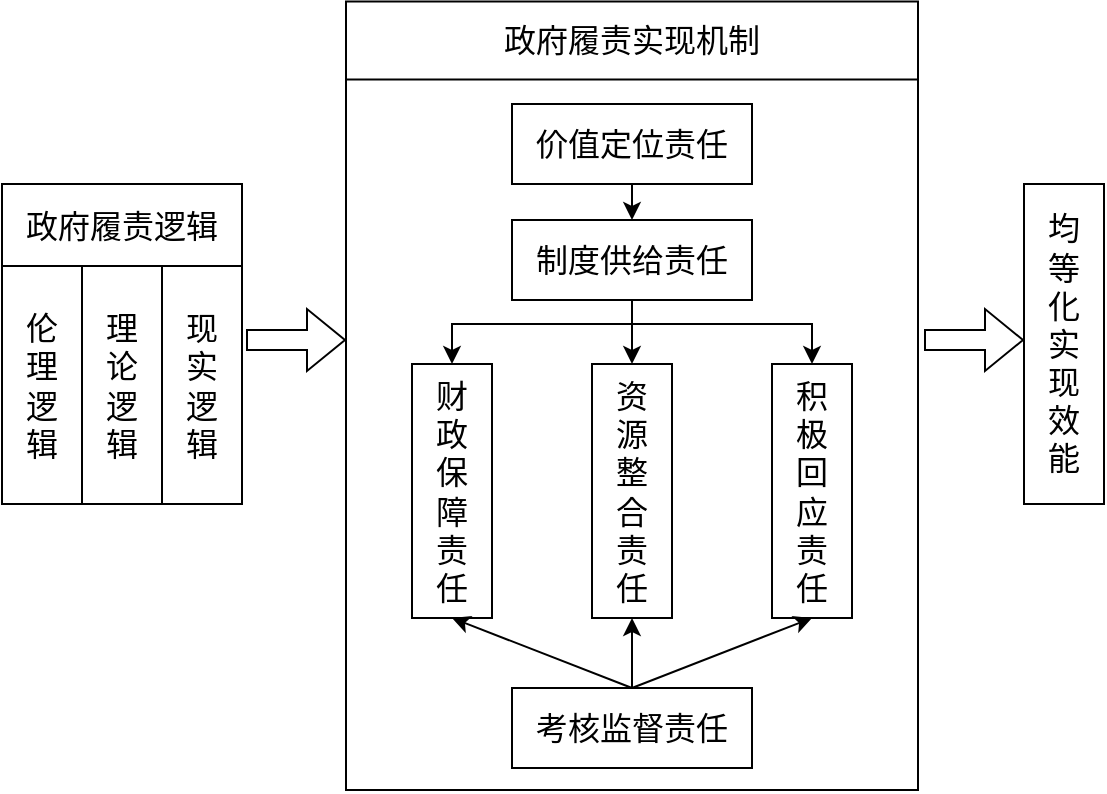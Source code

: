 <mxfile version="20.5.3" type="device"><diagram id="C5RBs43oDa-KdzZeNtuy" name="Page-1"><mxGraphModel dx="638" dy="579" grid="0" gridSize="10" guides="1" tooltips="1" connect="1" arrows="1" fold="1" page="0" pageScale="1" pageWidth="827" pageHeight="1169" math="0" shadow="0"><root><mxCell id="WIyWlLk6GJQsqaUBKTNV-0"/><mxCell id="WIyWlLk6GJQsqaUBKTNV-1" parent="WIyWlLk6GJQsqaUBKTNV-0"/><mxCell id="1xl480Pv8_V2_uWedp__-22" value="" style="shape=table;html=1;whiteSpace=wrap;startSize=0;container=1;collapsible=0;childLayout=tableLayout;flipV=1;rounded=1;arcSize=50;" parent="WIyWlLk6GJQsqaUBKTNV-1" vertex="1"><mxGeometry x="485" y="140" width="120" height="160" as="geometry"/></mxCell><mxCell id="1xl480Pv8_V2_uWedp__-23" value="" style="shape=tableRow;horizontal=0;startSize=0;swimlaneHead=0;swimlaneBody=0;top=0;left=0;bottom=0;right=0;collapsible=0;dropTarget=0;fillColor=none;points=[[0,0.5],[1,0.5]];portConstraint=eastwest;" parent="1xl480Pv8_V2_uWedp__-22" vertex="1"><mxGeometry width="120" height="41" as="geometry"/></mxCell><mxCell id="1xl480Pv8_V2_uWedp__-24" value="&lt;font face=&quot;Helvetica&quot; style=&quot;&quot;&gt;&lt;span style=&quot;font-size: 16px;&quot;&gt;政府履&lt;/span&gt;&lt;span style=&quot;font-size: 16px;&quot;&gt;责逻辑&lt;/span&gt;&lt;/font&gt;" style="shape=partialRectangle;html=1;whiteSpace=wrap;connectable=0;fillColor=none;top=0;left=0;bottom=0;right=0;overflow=hidden;rowspan=1;colspan=3;" parent="1xl480Pv8_V2_uWedp__-23" vertex="1"><mxGeometry width="120" height="41" as="geometry"><mxRectangle width="40" height="41" as="alternateBounds"/></mxGeometry></mxCell><mxCell id="1xl480Pv8_V2_uWedp__-25" value="" style="shape=partialRectangle;html=1;whiteSpace=wrap;connectable=0;fillColor=none;top=0;left=0;bottom=0;right=0;overflow=hidden;" parent="1xl480Pv8_V2_uWedp__-23" vertex="1" visible="0"><mxGeometry x="40" width="40" height="41" as="geometry"><mxRectangle width="40" height="41" as="alternateBounds"/></mxGeometry></mxCell><mxCell id="1xl480Pv8_V2_uWedp__-26" value="" style="shape=partialRectangle;html=1;whiteSpace=wrap;connectable=0;fillColor=none;top=0;left=0;bottom=0;right=0;overflow=hidden;" parent="1xl480Pv8_V2_uWedp__-23" vertex="1" visible="0"><mxGeometry x="80" width="40" height="41" as="geometry"><mxRectangle width="40" height="41" as="alternateBounds"/></mxGeometry></mxCell><mxCell id="1xl480Pv8_V2_uWedp__-27" value="" style="shape=tableRow;horizontal=0;startSize=0;swimlaneHead=0;swimlaneBody=0;top=0;left=0;bottom=0;right=0;collapsible=0;dropTarget=0;fillColor=none;points=[[0,0.5],[1,0.5]];portConstraint=eastwest;" parent="1xl480Pv8_V2_uWedp__-22" vertex="1"><mxGeometry y="41" width="120" height="50" as="geometry"/></mxCell><mxCell id="1xl480Pv8_V2_uWedp__-28" value="&lt;font face=&quot;Helvetica&quot; style=&quot;font-size: 16px;&quot;&gt;伦&lt;br&gt;理&lt;br&gt;逻&lt;br&gt;辑&lt;/font&gt;" style="shape=partialRectangle;html=1;whiteSpace=wrap;connectable=0;fillColor=none;top=0;left=0;bottom=0;right=0;overflow=hidden;rowspan=2;colspan=1;" parent="1xl480Pv8_V2_uWedp__-27" vertex="1"><mxGeometry width="40" height="119" as="geometry"><mxRectangle width="40" height="50" as="alternateBounds"/></mxGeometry></mxCell><mxCell id="1xl480Pv8_V2_uWedp__-29" value="&lt;font face=&quot;Helvetica&quot; style=&quot;font-size: 16px;&quot;&gt;理&lt;br&gt;论&lt;br&gt;逻&lt;br&gt;辑&lt;/font&gt;" style="shape=partialRectangle;html=1;whiteSpace=wrap;connectable=0;fillColor=none;top=0;left=0;bottom=0;right=0;overflow=hidden;rowspan=2;colspan=1;" parent="1xl480Pv8_V2_uWedp__-27" vertex="1"><mxGeometry x="40" width="40" height="119" as="geometry"><mxRectangle width="40" height="50" as="alternateBounds"/></mxGeometry></mxCell><mxCell id="1xl480Pv8_V2_uWedp__-30" value="&lt;font face=&quot;Helvetica&quot; style=&quot;font-size: 16px;&quot;&gt;现&lt;br&gt;实&lt;br&gt;逻&lt;br&gt;辑&lt;/font&gt;" style="shape=partialRectangle;html=1;whiteSpace=wrap;connectable=0;fillColor=none;top=0;left=0;bottom=0;right=0;overflow=hidden;pointerEvents=1;rowspan=2;colspan=1;" parent="1xl480Pv8_V2_uWedp__-27" vertex="1"><mxGeometry x="80" width="40" height="119" as="geometry"><mxRectangle width="40" height="50" as="alternateBounds"/></mxGeometry></mxCell><mxCell id="1xl480Pv8_V2_uWedp__-35" value="" style="shape=tableRow;horizontal=0;startSize=0;swimlaneHead=0;swimlaneBody=0;top=0;left=0;bottom=0;right=0;collapsible=0;dropTarget=0;fillColor=none;points=[[0,0.5],[1,0.5]];portConstraint=eastwest;" parent="1xl480Pv8_V2_uWedp__-22" vertex="1"><mxGeometry y="91" width="120" height="69" as="geometry"/></mxCell><mxCell id="1xl480Pv8_V2_uWedp__-36" value="伦理逻辑" style="shape=partialRectangle;html=1;whiteSpace=wrap;connectable=0;fillColor=none;top=0;left=0;bottom=0;right=0;overflow=hidden;rowspan=2;colspan=1;" parent="1xl480Pv8_V2_uWedp__-35" vertex="1" visible="0"><mxGeometry width="40" height="69" as="geometry"><mxRectangle width="40" height="69" as="alternateBounds"/></mxGeometry></mxCell><mxCell id="1xl480Pv8_V2_uWedp__-37" value="价值逻辑" style="shape=partialRectangle;html=1;whiteSpace=wrap;connectable=0;fillColor=none;top=0;left=0;bottom=0;right=0;overflow=hidden;rowspan=2;colspan=1;" parent="1xl480Pv8_V2_uWedp__-35" vertex="1" visible="0"><mxGeometry x="40" width="40" height="69" as="geometry"><mxRectangle width="40" height="69" as="alternateBounds"/></mxGeometry></mxCell><mxCell id="1xl480Pv8_V2_uWedp__-38" value="" style="shape=partialRectangle;html=1;whiteSpace=wrap;connectable=0;fillColor=none;top=0;left=0;bottom=0;right=0;overflow=hidden;pointerEvents=1;rowspan=2;colspan=1;" parent="1xl480Pv8_V2_uWedp__-35" vertex="1" visible="0"><mxGeometry x="80" width="40" height="69" as="geometry"><mxRectangle width="40" height="69" as="alternateBounds"/></mxGeometry></mxCell><mxCell id="1xl480Pv8_V2_uWedp__-40" value="" style="shape=table;html=1;whiteSpace=wrap;startSize=0;container=1;collapsible=0;childLayout=tableLayout;" parent="WIyWlLk6GJQsqaUBKTNV-1" vertex="1"><mxGeometry x="657" y="48.74" width="286" height="394.26" as="geometry"/></mxCell><mxCell id="1xl480Pv8_V2_uWedp__-41" value="" style="shape=tableRow;horizontal=0;startSize=0;swimlaneHead=0;swimlaneBody=0;top=0;left=0;bottom=0;right=0;collapsible=0;dropTarget=0;fillColor=none;points=[[0,0.5],[1,0.5]];portConstraint=eastwest;" parent="1xl480Pv8_V2_uWedp__-40" vertex="1"><mxGeometry width="286" height="39" as="geometry"/></mxCell><mxCell id="1xl480Pv8_V2_uWedp__-42" value="&lt;font style=&quot;font-size: 16px;&quot;&gt;政府履责实现机制&lt;/font&gt;" style="shape=partialRectangle;html=1;whiteSpace=wrap;connectable=0;fillColor=none;top=0;left=0;bottom=0;right=0;overflow=hidden;rowspan=1;colspan=3;" parent="1xl480Pv8_V2_uWedp__-41" vertex="1"><mxGeometry width="286" height="39" as="geometry"><mxRectangle width="109" height="39" as="alternateBounds"/></mxGeometry></mxCell><mxCell id="1xl480Pv8_V2_uWedp__-43" value="" style="shape=partialRectangle;html=1;whiteSpace=wrap;connectable=0;fillColor=none;top=0;left=0;bottom=0;right=0;overflow=hidden;" parent="1xl480Pv8_V2_uWedp__-41" vertex="1" visible="0"><mxGeometry x="109" width="127" height="39" as="geometry"><mxRectangle width="127" height="39" as="alternateBounds"/></mxGeometry></mxCell><mxCell id="1xl480Pv8_V2_uWedp__-44" value="" style="shape=partialRectangle;html=1;whiteSpace=wrap;connectable=0;fillColor=none;top=0;left=0;bottom=0;right=0;overflow=hidden;" parent="1xl480Pv8_V2_uWedp__-41" vertex="1" visible="0"><mxGeometry x="236" width="50" height="39" as="geometry"><mxRectangle width="50" height="39" as="alternateBounds"/></mxGeometry></mxCell><mxCell id="1xl480Pv8_V2_uWedp__-45" value="" style="shape=tableRow;horizontal=0;startSize=0;swimlaneHead=0;swimlaneBody=0;top=0;left=0;bottom=0;right=0;collapsible=0;dropTarget=0;fillColor=none;points=[[0,0.5],[1,0.5]];portConstraint=eastwest;" parent="1xl480Pv8_V2_uWedp__-40" vertex="1"><mxGeometry y="39" width="286" height="208" as="geometry"/></mxCell><mxCell id="1xl480Pv8_V2_uWedp__-46" value="" style="shape=partialRectangle;html=1;whiteSpace=wrap;connectable=0;fillColor=none;top=0;left=0;bottom=0;right=0;overflow=hidden;rowspan=2;colspan=3;" parent="1xl480Pv8_V2_uWedp__-45" vertex="1"><mxGeometry width="286" height="355" as="geometry"><mxRectangle width="109" height="208" as="alternateBounds"/></mxGeometry></mxCell><mxCell id="1xl480Pv8_V2_uWedp__-47" value="" style="shape=partialRectangle;html=1;whiteSpace=wrap;connectable=0;fillColor=none;top=0;left=0;bottom=0;right=0;overflow=hidden;" parent="1xl480Pv8_V2_uWedp__-45" vertex="1" visible="0"><mxGeometry x="109" width="127" height="208" as="geometry"><mxRectangle width="127" height="208" as="alternateBounds"/></mxGeometry></mxCell><mxCell id="1xl480Pv8_V2_uWedp__-48" value="" style="shape=partialRectangle;html=1;whiteSpace=wrap;connectable=0;fillColor=none;top=0;left=0;bottom=0;right=0;overflow=hidden;" parent="1xl480Pv8_V2_uWedp__-45" vertex="1" visible="0"><mxGeometry x="236" width="50" height="208" as="geometry"><mxRectangle width="50" height="208" as="alternateBounds"/></mxGeometry></mxCell><mxCell id="1xl480Pv8_V2_uWedp__-49" value="" style="shape=tableRow;horizontal=0;startSize=0;swimlaneHead=0;swimlaneBody=0;top=0;left=0;bottom=0;right=0;collapsible=0;dropTarget=0;fillColor=none;points=[[0,0.5],[1,0.5]];portConstraint=eastwest;" parent="1xl480Pv8_V2_uWedp__-40" vertex="1"><mxGeometry y="247" width="286" height="147" as="geometry"/></mxCell><mxCell id="1xl480Pv8_V2_uWedp__-50" value="" style="shape=partialRectangle;html=1;whiteSpace=wrap;connectable=0;fillColor=none;top=0;left=0;bottom=0;right=0;overflow=hidden;" parent="1xl480Pv8_V2_uWedp__-49" vertex="1" visible="0"><mxGeometry width="109" height="147" as="geometry"><mxRectangle width="109" height="147" as="alternateBounds"/></mxGeometry></mxCell><mxCell id="1xl480Pv8_V2_uWedp__-51" value="" style="shape=partialRectangle;html=1;whiteSpace=wrap;connectable=0;fillColor=none;top=0;left=0;bottom=0;right=0;overflow=hidden;" parent="1xl480Pv8_V2_uWedp__-49" vertex="1" visible="0"><mxGeometry x="109" width="127" height="147" as="geometry"><mxRectangle width="127" height="147" as="alternateBounds"/></mxGeometry></mxCell><mxCell id="1xl480Pv8_V2_uWedp__-52" value="" style="shape=partialRectangle;html=1;whiteSpace=wrap;connectable=0;fillColor=none;top=0;left=0;bottom=0;right=0;overflow=hidden;pointerEvents=1;" parent="1xl480Pv8_V2_uWedp__-49" vertex="1" visible="0"><mxGeometry x="236" width="50" height="147" as="geometry"><mxRectangle width="50" height="147" as="alternateBounds"/></mxGeometry></mxCell><mxCell id="1xl480Pv8_V2_uWedp__-62" value="价值定位责任" style="whiteSpace=wrap;html=1;rounded=0;shadow=0;strokeWidth=1;fontSize=16;align=center;" parent="WIyWlLk6GJQsqaUBKTNV-1" vertex="1"><mxGeometry x="740" y="100" width="120" height="40" as="geometry"/></mxCell><mxCell id="1xl480Pv8_V2_uWedp__-161" style="edgeStyle=elbowEdgeStyle;rounded=0;orthogonalLoop=1;jettySize=auto;html=1;exitX=0.5;exitY=1;exitDx=0;exitDy=0;entryX=0.5;entryY=0;entryDx=0;entryDy=0;endArrow=classic;endFill=1;elbow=vertical;" parent="WIyWlLk6GJQsqaUBKTNV-1" source="1xl480Pv8_V2_uWedp__-184" target="1xl480Pv8_V2_uWedp__-67" edge="1"><mxGeometry relative="1" as="geometry"><Array as="points"><mxPoint x="846" y="210"/><mxPoint x="826" y="210"/><mxPoint x="806" y="220"/></Array><mxPoint x="546.0" y="190.0" as="sourcePoint"/></mxGeometry></mxCell><mxCell id="1xl480Pv8_V2_uWedp__-162" style="edgeStyle=elbowEdgeStyle;rounded=0;orthogonalLoop=1;jettySize=auto;html=1;entryX=0.5;entryY=0;entryDx=0;entryDy=0;endArrow=classic;endFill=1;elbow=vertical;" parent="WIyWlLk6GJQsqaUBKTNV-1" target="1xl480Pv8_V2_uWedp__-151" edge="1"><mxGeometry relative="1" as="geometry"><mxPoint x="800" y="210" as="sourcePoint"/><Array as="points"><mxPoint x="786" y="210"/></Array></mxGeometry></mxCell><mxCell id="1xl480Pv8_V2_uWedp__-67" value="积&lt;br&gt;极&lt;br&gt;回&lt;br&gt;应&lt;br&gt;责&lt;br&gt;任" style="whiteSpace=wrap;html=1;rounded=0;shadow=0;strokeWidth=1;fontSize=16;align=center;" parent="WIyWlLk6GJQsqaUBKTNV-1" vertex="1"><mxGeometry x="870" y="230" width="40" height="127" as="geometry"/></mxCell><mxCell id="1xl480Pv8_V2_uWedp__-106" style="edgeStyle=orthogonalEdgeStyle;html=1;startSize=6;endFill=1;endSize=6;strokeWidth=1;fontSize=16;rounded=0;endArrow=classic;" parent="WIyWlLk6GJQsqaUBKTNV-1" source="1xl480Pv8_V2_uWedp__-62" target="1xl480Pv8_V2_uWedp__-184" edge="1"><mxGeometry relative="1" as="geometry"><mxPoint x="546.0" y="156" as="targetPoint"/></mxGeometry></mxCell><mxCell id="1xl480Pv8_V2_uWedp__-151" value="财&lt;br&gt;政&lt;br&gt;保&lt;br&gt;障&lt;br&gt;责&lt;br&gt;任" style="whiteSpace=wrap;html=1;rounded=0;shadow=0;strokeWidth=1;fontSize=16;align=center;" parent="WIyWlLk6GJQsqaUBKTNV-1" vertex="1"><mxGeometry x="690" y="230" width="40" height="127" as="geometry"/></mxCell><mxCell id="1xl480Pv8_V2_uWedp__-152" value="资&lt;br&gt;源&lt;br&gt;整&lt;br&gt;合&lt;br&gt;责&lt;br&gt;任" style="whiteSpace=wrap;html=1;rounded=0;shadow=0;strokeWidth=1;fontSize=16;align=center;" parent="WIyWlLk6GJQsqaUBKTNV-1" vertex="1"><mxGeometry x="780" y="230" width="40" height="127" as="geometry"/></mxCell><mxCell id="1xl480Pv8_V2_uWedp__-164" value="均&lt;br&gt;等&lt;br&gt;化&lt;br&gt;实&lt;br&gt;现&lt;br&gt;效&lt;br&gt;能" style="whiteSpace=wrap;html=1;rounded=0;shadow=0;strokeWidth=1;fontSize=16;align=center;" parent="WIyWlLk6GJQsqaUBKTNV-1" vertex="1"><mxGeometry x="996" y="140" width="40" height="160" as="geometry"/></mxCell><mxCell id="9yMkOHgSXek7iqSqt8s4-0" style="edgeStyle=orthogonalEdgeStyle;rounded=0;orthogonalLoop=1;jettySize=auto;html=1;exitX=0;exitY=0.5;exitDx=0;exitDy=0;entryX=0.5;entryY=1;entryDx=0;entryDy=0;" edge="1" parent="WIyWlLk6GJQsqaUBKTNV-1" source="1xl480Pv8_V2_uWedp__-181" target="1xl480Pv8_V2_uWedp__-152"><mxGeometry relative="1" as="geometry"/></mxCell><mxCell id="9yMkOHgSXek7iqSqt8s4-1" style="rounded=0;orthogonalLoop=1;jettySize=auto;html=1;exitX=0;exitY=0.5;exitDx=0;exitDy=0;entryX=0.5;entryY=1;entryDx=0;entryDy=0;" edge="1" parent="WIyWlLk6GJQsqaUBKTNV-1" source="1xl480Pv8_V2_uWedp__-181" target="1xl480Pv8_V2_uWedp__-67"><mxGeometry relative="1" as="geometry"/></mxCell><mxCell id="9yMkOHgSXek7iqSqt8s4-2" style="rounded=0;orthogonalLoop=1;jettySize=auto;html=1;exitX=0;exitY=0.5;exitDx=0;exitDy=0;entryX=0.5;entryY=1;entryDx=0;entryDy=0;" edge="1" parent="WIyWlLk6GJQsqaUBKTNV-1" source="1xl480Pv8_V2_uWedp__-181" target="1xl480Pv8_V2_uWedp__-151"><mxGeometry relative="1" as="geometry"/></mxCell><mxCell id="1xl480Pv8_V2_uWedp__-181" value="考核监督责任" style="whiteSpace=wrap;html=1;rounded=0;shadow=0;strokeWidth=1;fontSize=16;align=center;direction=south;" parent="WIyWlLk6GJQsqaUBKTNV-1" vertex="1"><mxGeometry x="740" y="392" width="120" height="40" as="geometry"/></mxCell><mxCell id="1xl480Pv8_V2_uWedp__-184" value="制度供给责任" style="whiteSpace=wrap;html=1;rounded=0;shadow=0;strokeWidth=1;fontSize=16;align=center;" parent="WIyWlLk6GJQsqaUBKTNV-1" vertex="1"><mxGeometry x="740" y="158" width="120" height="40" as="geometry"/></mxCell><mxCell id="8unXaZhPYRkjZ9hhXedx-12" value="" style="endArrow=classic;html=1;rounded=0;edgeStyle=elbowEdgeStyle;" parent="WIyWlLk6GJQsqaUBKTNV-1" source="1xl480Pv8_V2_uWedp__-184" edge="1"><mxGeometry width="50" height="50" relative="1" as="geometry"><mxPoint x="756" y="290" as="sourcePoint"/><mxPoint x="800" y="230" as="targetPoint"/><Array as="points"><mxPoint x="800" y="220"/><mxPoint x="826" y="220"/><mxPoint x="806" y="220"/><mxPoint x="806" y="250"/></Array></mxGeometry></mxCell><mxCell id="8unXaZhPYRkjZ9hhXedx-16" value="" style="shape=flexArrow;endArrow=classic;html=1;rounded=0;fontSize=16;fillStyle=solid;" parent="WIyWlLk6GJQsqaUBKTNV-1" edge="1"><mxGeometry width="50" height="50" relative="1" as="geometry"><mxPoint x="946" y="218" as="sourcePoint"/><mxPoint x="996" y="218" as="targetPoint"/></mxGeometry></mxCell><mxCell id="9yMkOHgSXek7iqSqt8s4-4" value="" style="shape=flexArrow;endArrow=classic;html=1;rounded=0;fontSize=16;fillStyle=solid;" edge="1" parent="WIyWlLk6GJQsqaUBKTNV-1"><mxGeometry width="50" height="50" relative="1" as="geometry"><mxPoint x="607" y="218" as="sourcePoint"/><mxPoint x="657" y="218" as="targetPoint"/></mxGeometry></mxCell></root></mxGraphModel></diagram></mxfile>